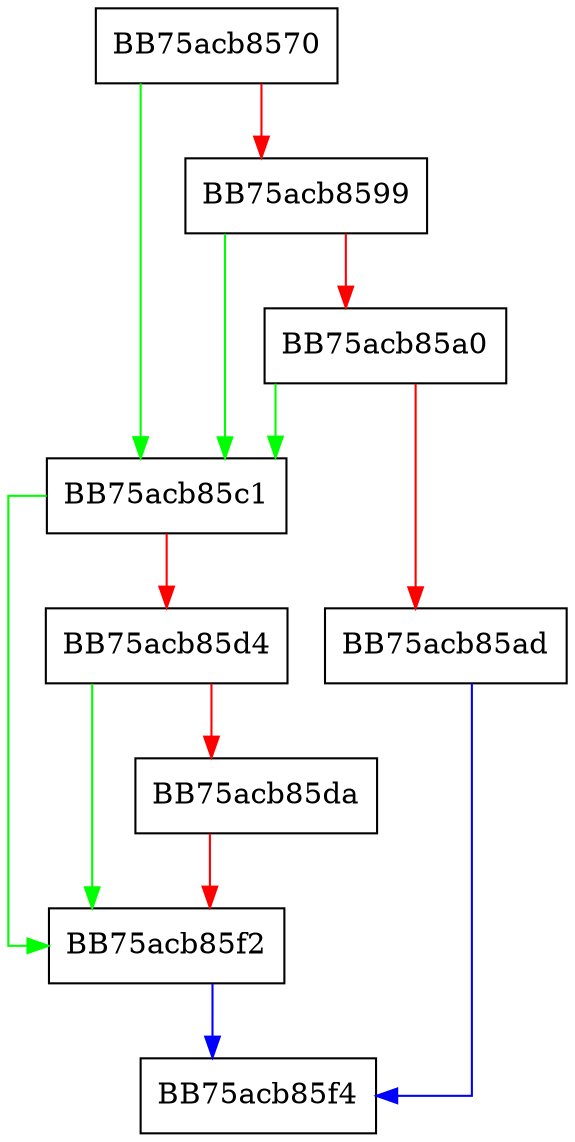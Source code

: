 digraph Spynet {
  node [shape="box"];
  graph [splines=ortho];
  BB75acb8570 -> BB75acb85c1 [color="green"];
  BB75acb8570 -> BB75acb8599 [color="red"];
  BB75acb8599 -> BB75acb85c1 [color="green"];
  BB75acb8599 -> BB75acb85a0 [color="red"];
  BB75acb85a0 -> BB75acb85c1 [color="green"];
  BB75acb85a0 -> BB75acb85ad [color="red"];
  BB75acb85ad -> BB75acb85f4 [color="blue"];
  BB75acb85c1 -> BB75acb85f2 [color="green"];
  BB75acb85c1 -> BB75acb85d4 [color="red"];
  BB75acb85d4 -> BB75acb85f2 [color="green"];
  BB75acb85d4 -> BB75acb85da [color="red"];
  BB75acb85da -> BB75acb85f2 [color="red"];
  BB75acb85f2 -> BB75acb85f4 [color="blue"];
}